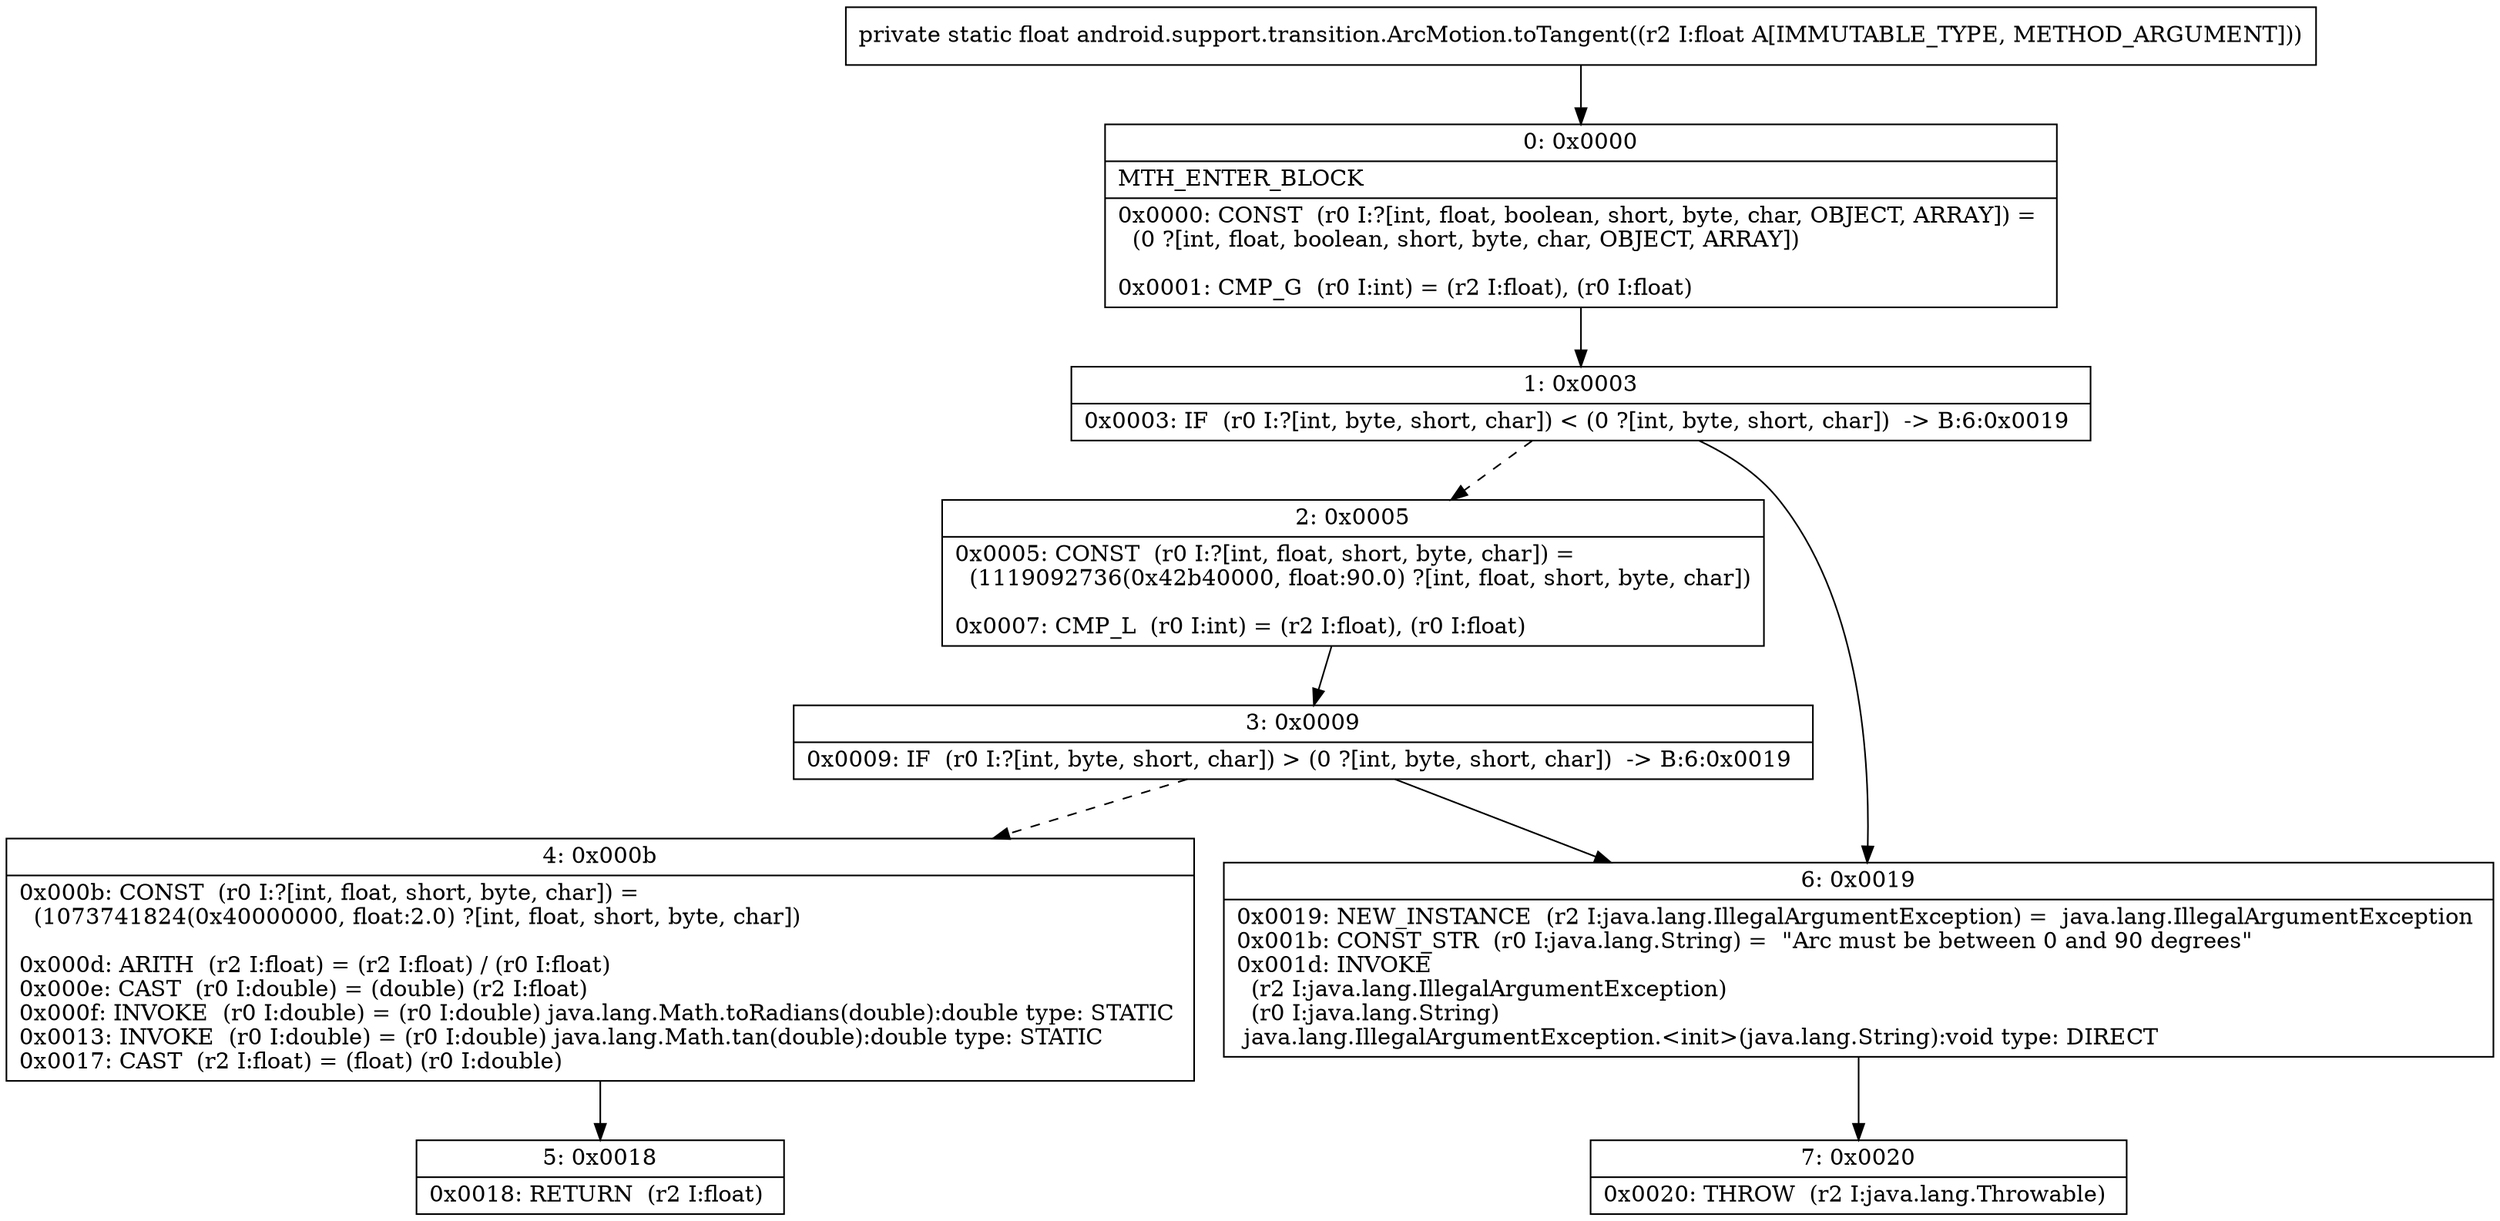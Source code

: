 digraph "CFG forandroid.support.transition.ArcMotion.toTangent(F)F" {
Node_0 [shape=record,label="{0\:\ 0x0000|MTH_ENTER_BLOCK\l|0x0000: CONST  (r0 I:?[int, float, boolean, short, byte, char, OBJECT, ARRAY]) = \l  (0 ?[int, float, boolean, short, byte, char, OBJECT, ARRAY])\l \l0x0001: CMP_G  (r0 I:int) = (r2 I:float), (r0 I:float) \l}"];
Node_1 [shape=record,label="{1\:\ 0x0003|0x0003: IF  (r0 I:?[int, byte, short, char]) \< (0 ?[int, byte, short, char])  \-\> B:6:0x0019 \l}"];
Node_2 [shape=record,label="{2\:\ 0x0005|0x0005: CONST  (r0 I:?[int, float, short, byte, char]) = \l  (1119092736(0x42b40000, float:90.0) ?[int, float, short, byte, char])\l \l0x0007: CMP_L  (r0 I:int) = (r2 I:float), (r0 I:float) \l}"];
Node_3 [shape=record,label="{3\:\ 0x0009|0x0009: IF  (r0 I:?[int, byte, short, char]) \> (0 ?[int, byte, short, char])  \-\> B:6:0x0019 \l}"];
Node_4 [shape=record,label="{4\:\ 0x000b|0x000b: CONST  (r0 I:?[int, float, short, byte, char]) = \l  (1073741824(0x40000000, float:2.0) ?[int, float, short, byte, char])\l \l0x000d: ARITH  (r2 I:float) = (r2 I:float) \/ (r0 I:float) \l0x000e: CAST  (r0 I:double) = (double) (r2 I:float) \l0x000f: INVOKE  (r0 I:double) = (r0 I:double) java.lang.Math.toRadians(double):double type: STATIC \l0x0013: INVOKE  (r0 I:double) = (r0 I:double) java.lang.Math.tan(double):double type: STATIC \l0x0017: CAST  (r2 I:float) = (float) (r0 I:double) \l}"];
Node_5 [shape=record,label="{5\:\ 0x0018|0x0018: RETURN  (r2 I:float) \l}"];
Node_6 [shape=record,label="{6\:\ 0x0019|0x0019: NEW_INSTANCE  (r2 I:java.lang.IllegalArgumentException) =  java.lang.IllegalArgumentException \l0x001b: CONST_STR  (r0 I:java.lang.String) =  \"Arc must be between 0 and 90 degrees\" \l0x001d: INVOKE  \l  (r2 I:java.lang.IllegalArgumentException)\l  (r0 I:java.lang.String)\l java.lang.IllegalArgumentException.\<init\>(java.lang.String):void type: DIRECT \l}"];
Node_7 [shape=record,label="{7\:\ 0x0020|0x0020: THROW  (r2 I:java.lang.Throwable) \l}"];
MethodNode[shape=record,label="{private static float android.support.transition.ArcMotion.toTangent((r2 I:float A[IMMUTABLE_TYPE, METHOD_ARGUMENT])) }"];
MethodNode -> Node_0;
Node_0 -> Node_1;
Node_1 -> Node_2[style=dashed];
Node_1 -> Node_6;
Node_2 -> Node_3;
Node_3 -> Node_4[style=dashed];
Node_3 -> Node_6;
Node_4 -> Node_5;
Node_6 -> Node_7;
}


